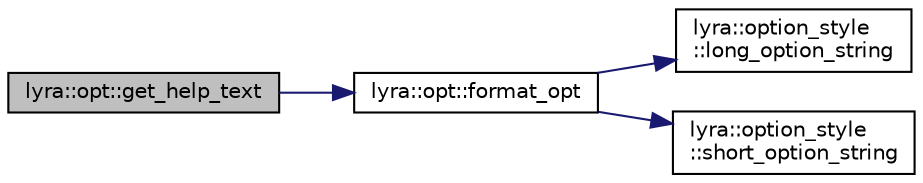 digraph "lyra::opt::get_help_text"
{
 // INTERACTIVE_SVG=YES
 // LATEX_PDF_SIZE
  edge [fontname="Helvetica",fontsize="10",labelfontname="Helvetica",labelfontsize="10"];
  node [fontname="Helvetica",fontsize="10",shape=record];
  rankdir="LR";
  Node1 [label="lyra::opt::get_help_text",height=0.2,width=0.4,color="black", fillcolor="grey75", style="filled", fontcolor="black",tooltip=" "];
  Node1 -> Node2 [color="midnightblue",fontsize="10",style="solid",fontname="Helvetica"];
  Node2 [label="lyra::opt::format_opt",height=0.2,width=0.4,color="black", fillcolor="white", style="filled",URL="$classlyra_1_1opt.html#ab967f4e477c4eef325f7a2a37ba0d3f8",tooltip=" "];
  Node2 -> Node3 [color="midnightblue",fontsize="10",style="solid",fontname="Helvetica"];
  Node3 [label="lyra::option_style\l::long_option_string",height=0.2,width=0.4,color="black", fillcolor="white", style="filled",URL="$structlyra_1_1option__style.html#a719f50cdfca288bea91acf03cbc801a1",tooltip=" "];
  Node2 -> Node4 [color="midnightblue",fontsize="10",style="solid",fontname="Helvetica"];
  Node4 [label="lyra::option_style\l::short_option_string",height=0.2,width=0.4,color="black", fillcolor="white", style="filled",URL="$structlyra_1_1option__style.html#a77d42ad087acdbac4392d520dc0690aa",tooltip=" "];
}
